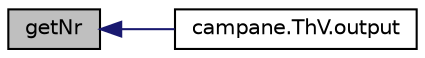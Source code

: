 digraph "getNr"
{
 // INTERACTIVE_SVG=YES
  edge [fontname="Helvetica",fontsize="10",labelfontname="Helvetica",labelfontsize="10"];
  node [fontname="Helvetica",fontsize="10",shape=record];
  rankdir="LR";
  Node18 [label="getNr",height=0.2,width=0.4,color="black", fillcolor="grey75", style="filled", fontcolor="black"];
  Node18 -> Node19 [dir="back",color="midnightblue",fontsize="10",style="solid",fontname="Helvetica"];
  Node19 [label="campane.ThV.output",height=0.2,width=0.4,color="black", fillcolor="white", style="filled",URL="$classcampane_1_1_th_v.html#a7437b254e19e7e12fc2ec99945f4ecea"];
}
